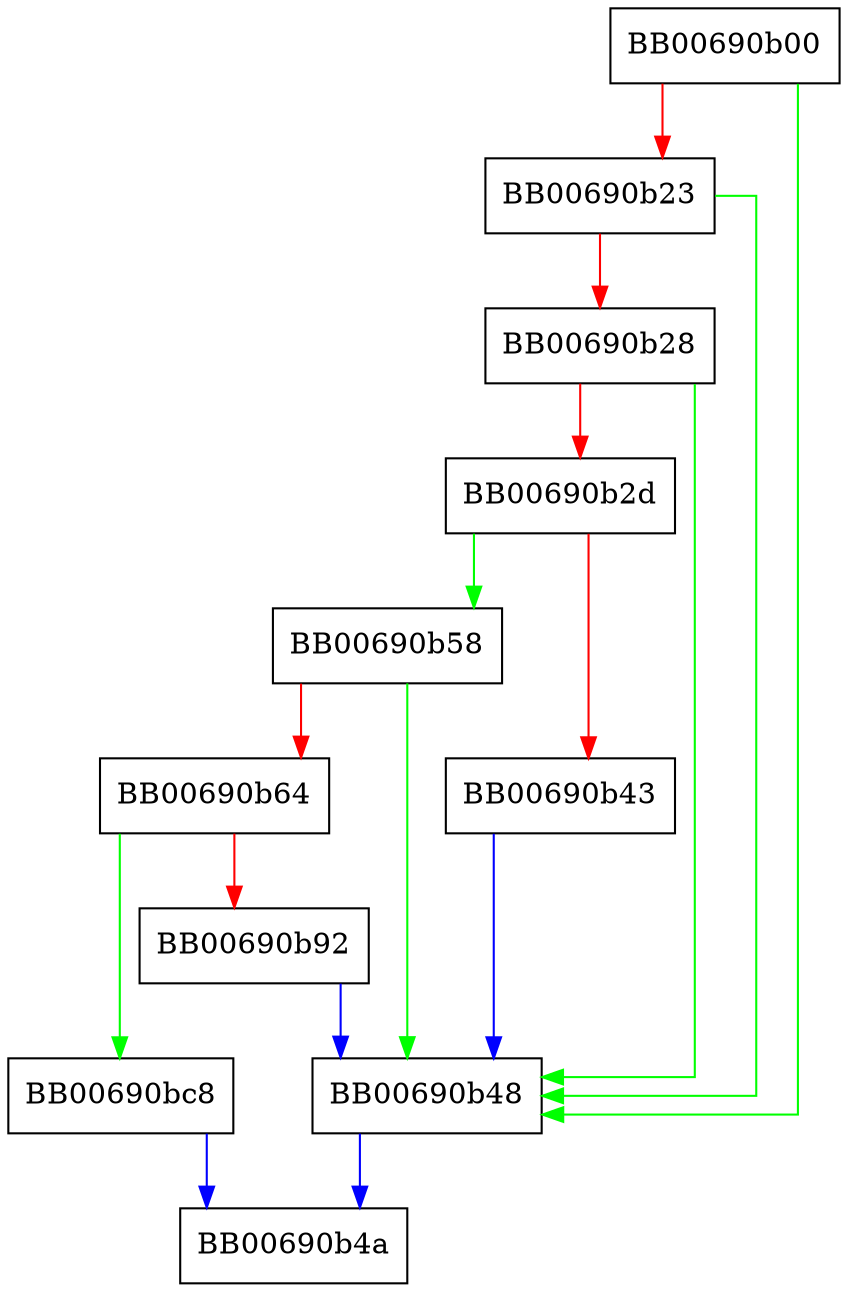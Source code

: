 digraph rsa_encrypt_init {
  node [shape="box"];
  graph [splines=ortho];
  BB00690b00 -> BB00690b48 [color="green"];
  BB00690b00 -> BB00690b23 [color="red"];
  BB00690b23 -> BB00690b48 [color="green"];
  BB00690b23 -> BB00690b28 [color="red"];
  BB00690b28 -> BB00690b48 [color="green"];
  BB00690b28 -> BB00690b2d [color="red"];
  BB00690b2d -> BB00690b58 [color="green"];
  BB00690b2d -> BB00690b43 [color="red"];
  BB00690b43 -> BB00690b48 [color="blue"];
  BB00690b48 -> BB00690b4a [color="blue"];
  BB00690b58 -> BB00690b48 [color="green"];
  BB00690b58 -> BB00690b64 [color="red"];
  BB00690b64 -> BB00690bc8 [color="green"];
  BB00690b64 -> BB00690b92 [color="red"];
  BB00690b92 -> BB00690b48 [color="blue"];
  BB00690bc8 -> BB00690b4a [color="blue"];
}